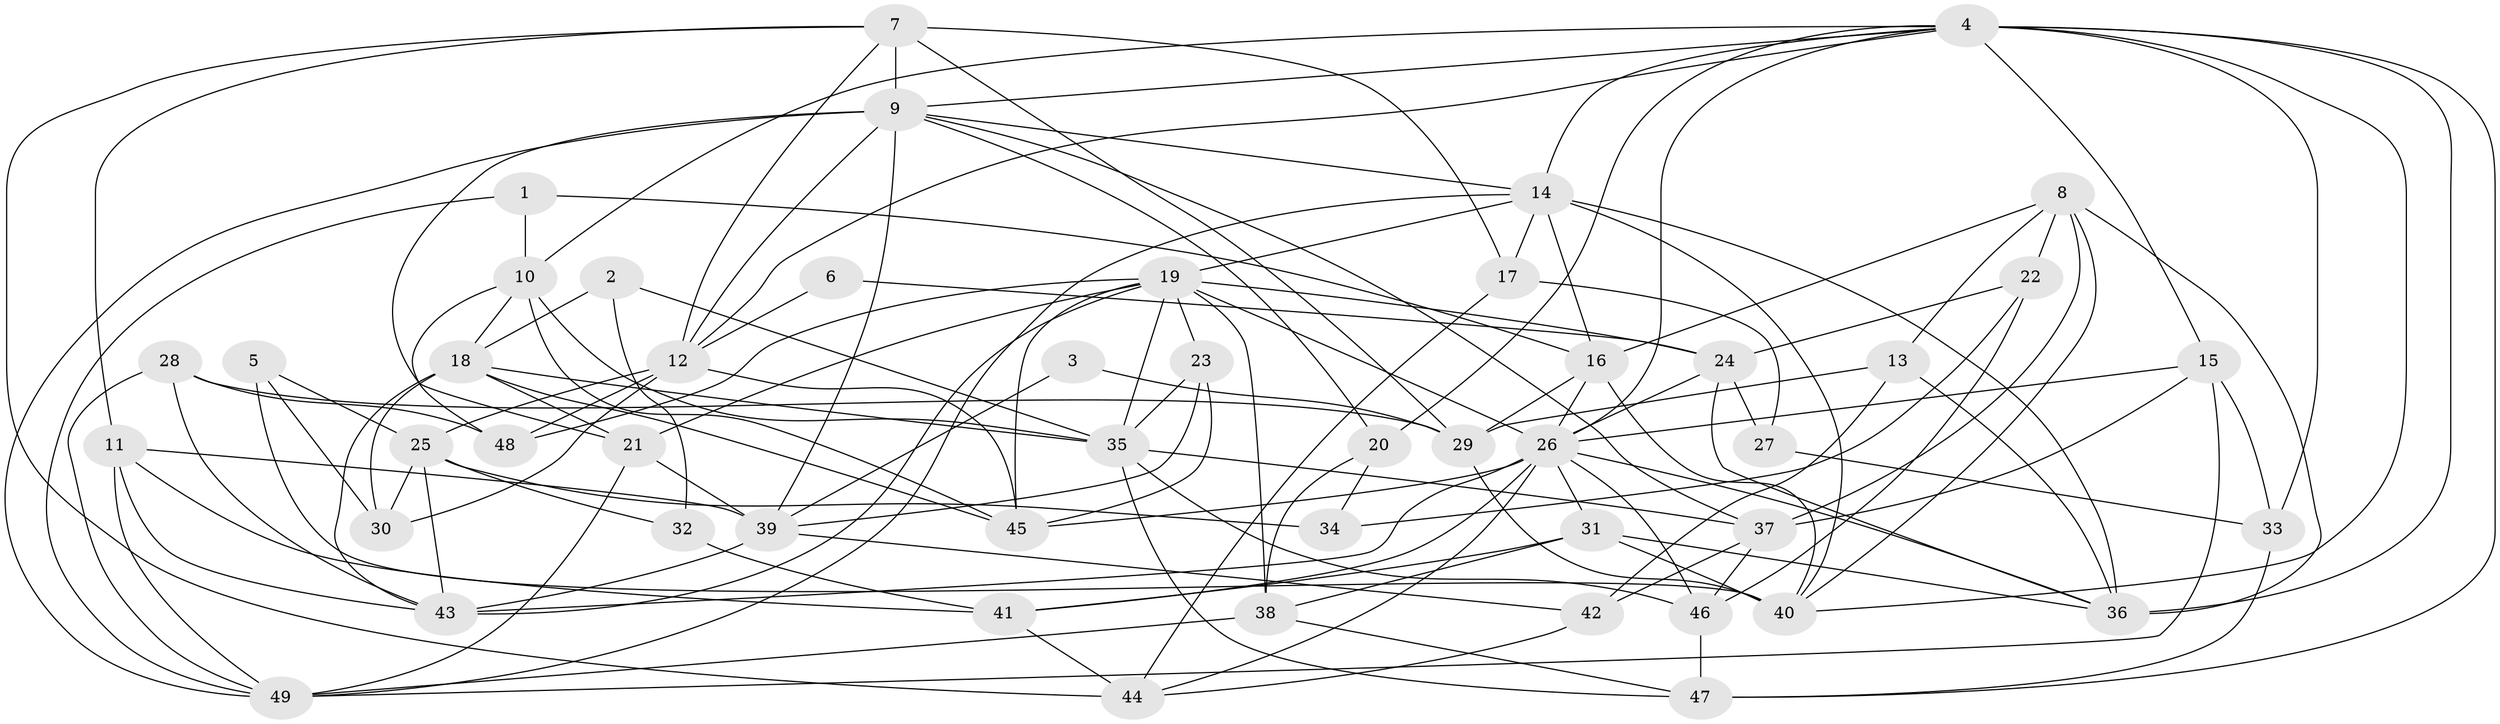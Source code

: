 // original degree distribution, {7: 0.041237113402061855, 3: 0.1958762886597938, 4: 0.30927835051546393, 2: 0.15463917525773196, 6: 0.08247422680412371, 5: 0.21649484536082475}
// Generated by graph-tools (version 1.1) at 2025/02/03/09/25 03:02:06]
// undirected, 49 vertices, 135 edges
graph export_dot {
graph [start="1"]
  node [color=gray90,style=filled];
  1;
  2;
  3;
  4;
  5;
  6;
  7;
  8;
  9;
  10;
  11;
  12;
  13;
  14;
  15;
  16;
  17;
  18;
  19;
  20;
  21;
  22;
  23;
  24;
  25;
  26;
  27;
  28;
  29;
  30;
  31;
  32;
  33;
  34;
  35;
  36;
  37;
  38;
  39;
  40;
  41;
  42;
  43;
  44;
  45;
  46;
  47;
  48;
  49;
  1 -- 10 [weight=1.0];
  1 -- 16 [weight=1.0];
  1 -- 49 [weight=1.0];
  2 -- 18 [weight=1.0];
  2 -- 32 [weight=1.0];
  2 -- 35 [weight=2.0];
  3 -- 29 [weight=1.0];
  3 -- 39 [weight=1.0];
  4 -- 9 [weight=1.0];
  4 -- 10 [weight=1.0];
  4 -- 12 [weight=1.0];
  4 -- 14 [weight=1.0];
  4 -- 15 [weight=1.0];
  4 -- 20 [weight=1.0];
  4 -- 26 [weight=1.0];
  4 -- 33 [weight=1.0];
  4 -- 36 [weight=2.0];
  4 -- 40 [weight=1.0];
  4 -- 47 [weight=1.0];
  5 -- 25 [weight=1.0];
  5 -- 30 [weight=1.0];
  5 -- 40 [weight=3.0];
  6 -- 12 [weight=1.0];
  6 -- 24 [weight=1.0];
  7 -- 9 [weight=2.0];
  7 -- 11 [weight=1.0];
  7 -- 12 [weight=1.0];
  7 -- 17 [weight=1.0];
  7 -- 29 [weight=1.0];
  7 -- 44 [weight=1.0];
  8 -- 13 [weight=1.0];
  8 -- 16 [weight=1.0];
  8 -- 22 [weight=1.0];
  8 -- 36 [weight=1.0];
  8 -- 37 [weight=1.0];
  8 -- 40 [weight=1.0];
  9 -- 12 [weight=1.0];
  9 -- 14 [weight=1.0];
  9 -- 20 [weight=1.0];
  9 -- 21 [weight=1.0];
  9 -- 37 [weight=1.0];
  9 -- 39 [weight=1.0];
  9 -- 49 [weight=1.0];
  10 -- 18 [weight=1.0];
  10 -- 35 [weight=1.0];
  10 -- 45 [weight=1.0];
  10 -- 48 [weight=1.0];
  11 -- 39 [weight=1.0];
  11 -- 41 [weight=1.0];
  11 -- 43 [weight=1.0];
  11 -- 49 [weight=1.0];
  12 -- 25 [weight=1.0];
  12 -- 30 [weight=1.0];
  12 -- 45 [weight=1.0];
  12 -- 48 [weight=1.0];
  13 -- 29 [weight=1.0];
  13 -- 36 [weight=1.0];
  13 -- 42 [weight=1.0];
  14 -- 16 [weight=1.0];
  14 -- 17 [weight=1.0];
  14 -- 19 [weight=1.0];
  14 -- 36 [weight=1.0];
  14 -- 40 [weight=1.0];
  14 -- 49 [weight=1.0];
  15 -- 26 [weight=1.0];
  15 -- 33 [weight=1.0];
  15 -- 37 [weight=1.0];
  15 -- 49 [weight=1.0];
  16 -- 26 [weight=1.0];
  16 -- 29 [weight=2.0];
  16 -- 40 [weight=1.0];
  17 -- 27 [weight=1.0];
  17 -- 44 [weight=1.0];
  18 -- 21 [weight=1.0];
  18 -- 30 [weight=1.0];
  18 -- 35 [weight=1.0];
  18 -- 43 [weight=1.0];
  18 -- 45 [weight=1.0];
  19 -- 21 [weight=1.0];
  19 -- 23 [weight=1.0];
  19 -- 24 [weight=1.0];
  19 -- 26 [weight=1.0];
  19 -- 35 [weight=1.0];
  19 -- 38 [weight=1.0];
  19 -- 43 [weight=1.0];
  19 -- 45 [weight=1.0];
  19 -- 48 [weight=1.0];
  20 -- 34 [weight=2.0];
  20 -- 38 [weight=1.0];
  21 -- 39 [weight=1.0];
  21 -- 49 [weight=1.0];
  22 -- 24 [weight=1.0];
  22 -- 34 [weight=1.0];
  22 -- 46 [weight=1.0];
  23 -- 35 [weight=1.0];
  23 -- 39 [weight=1.0];
  23 -- 45 [weight=1.0];
  24 -- 26 [weight=1.0];
  24 -- 27 [weight=1.0];
  24 -- 36 [weight=1.0];
  25 -- 30 [weight=1.0];
  25 -- 32 [weight=1.0];
  25 -- 34 [weight=1.0];
  25 -- 43 [weight=1.0];
  26 -- 31 [weight=1.0];
  26 -- 36 [weight=1.0];
  26 -- 41 [weight=1.0];
  26 -- 43 [weight=1.0];
  26 -- 44 [weight=1.0];
  26 -- 45 [weight=1.0];
  26 -- 46 [weight=1.0];
  27 -- 33 [weight=1.0];
  28 -- 29 [weight=1.0];
  28 -- 43 [weight=1.0];
  28 -- 48 [weight=1.0];
  28 -- 49 [weight=1.0];
  29 -- 40 [weight=1.0];
  31 -- 36 [weight=1.0];
  31 -- 38 [weight=1.0];
  31 -- 40 [weight=1.0];
  31 -- 41 [weight=1.0];
  32 -- 41 [weight=2.0];
  33 -- 47 [weight=1.0];
  35 -- 37 [weight=1.0];
  35 -- 46 [weight=1.0];
  35 -- 47 [weight=1.0];
  37 -- 42 [weight=1.0];
  37 -- 46 [weight=1.0];
  38 -- 47 [weight=1.0];
  38 -- 49 [weight=1.0];
  39 -- 42 [weight=2.0];
  39 -- 43 [weight=1.0];
  41 -- 44 [weight=1.0];
  42 -- 44 [weight=1.0];
  46 -- 47 [weight=1.0];
}
